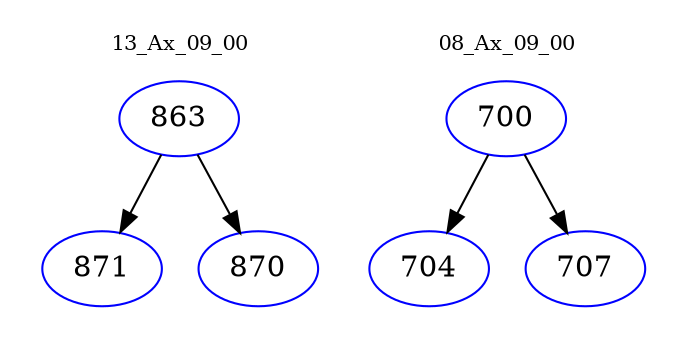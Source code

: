 digraph{
subgraph cluster_0 {
color = white
label = "13_Ax_09_00";
fontsize=10;
T0_863 [label="863", color="blue"]
T0_863 -> T0_871 [color="black"]
T0_871 [label="871", color="blue"]
T0_863 -> T0_870 [color="black"]
T0_870 [label="870", color="blue"]
}
subgraph cluster_1 {
color = white
label = "08_Ax_09_00";
fontsize=10;
T1_700 [label="700", color="blue"]
T1_700 -> T1_704 [color="black"]
T1_704 [label="704", color="blue"]
T1_700 -> T1_707 [color="black"]
T1_707 [label="707", color="blue"]
}
}
